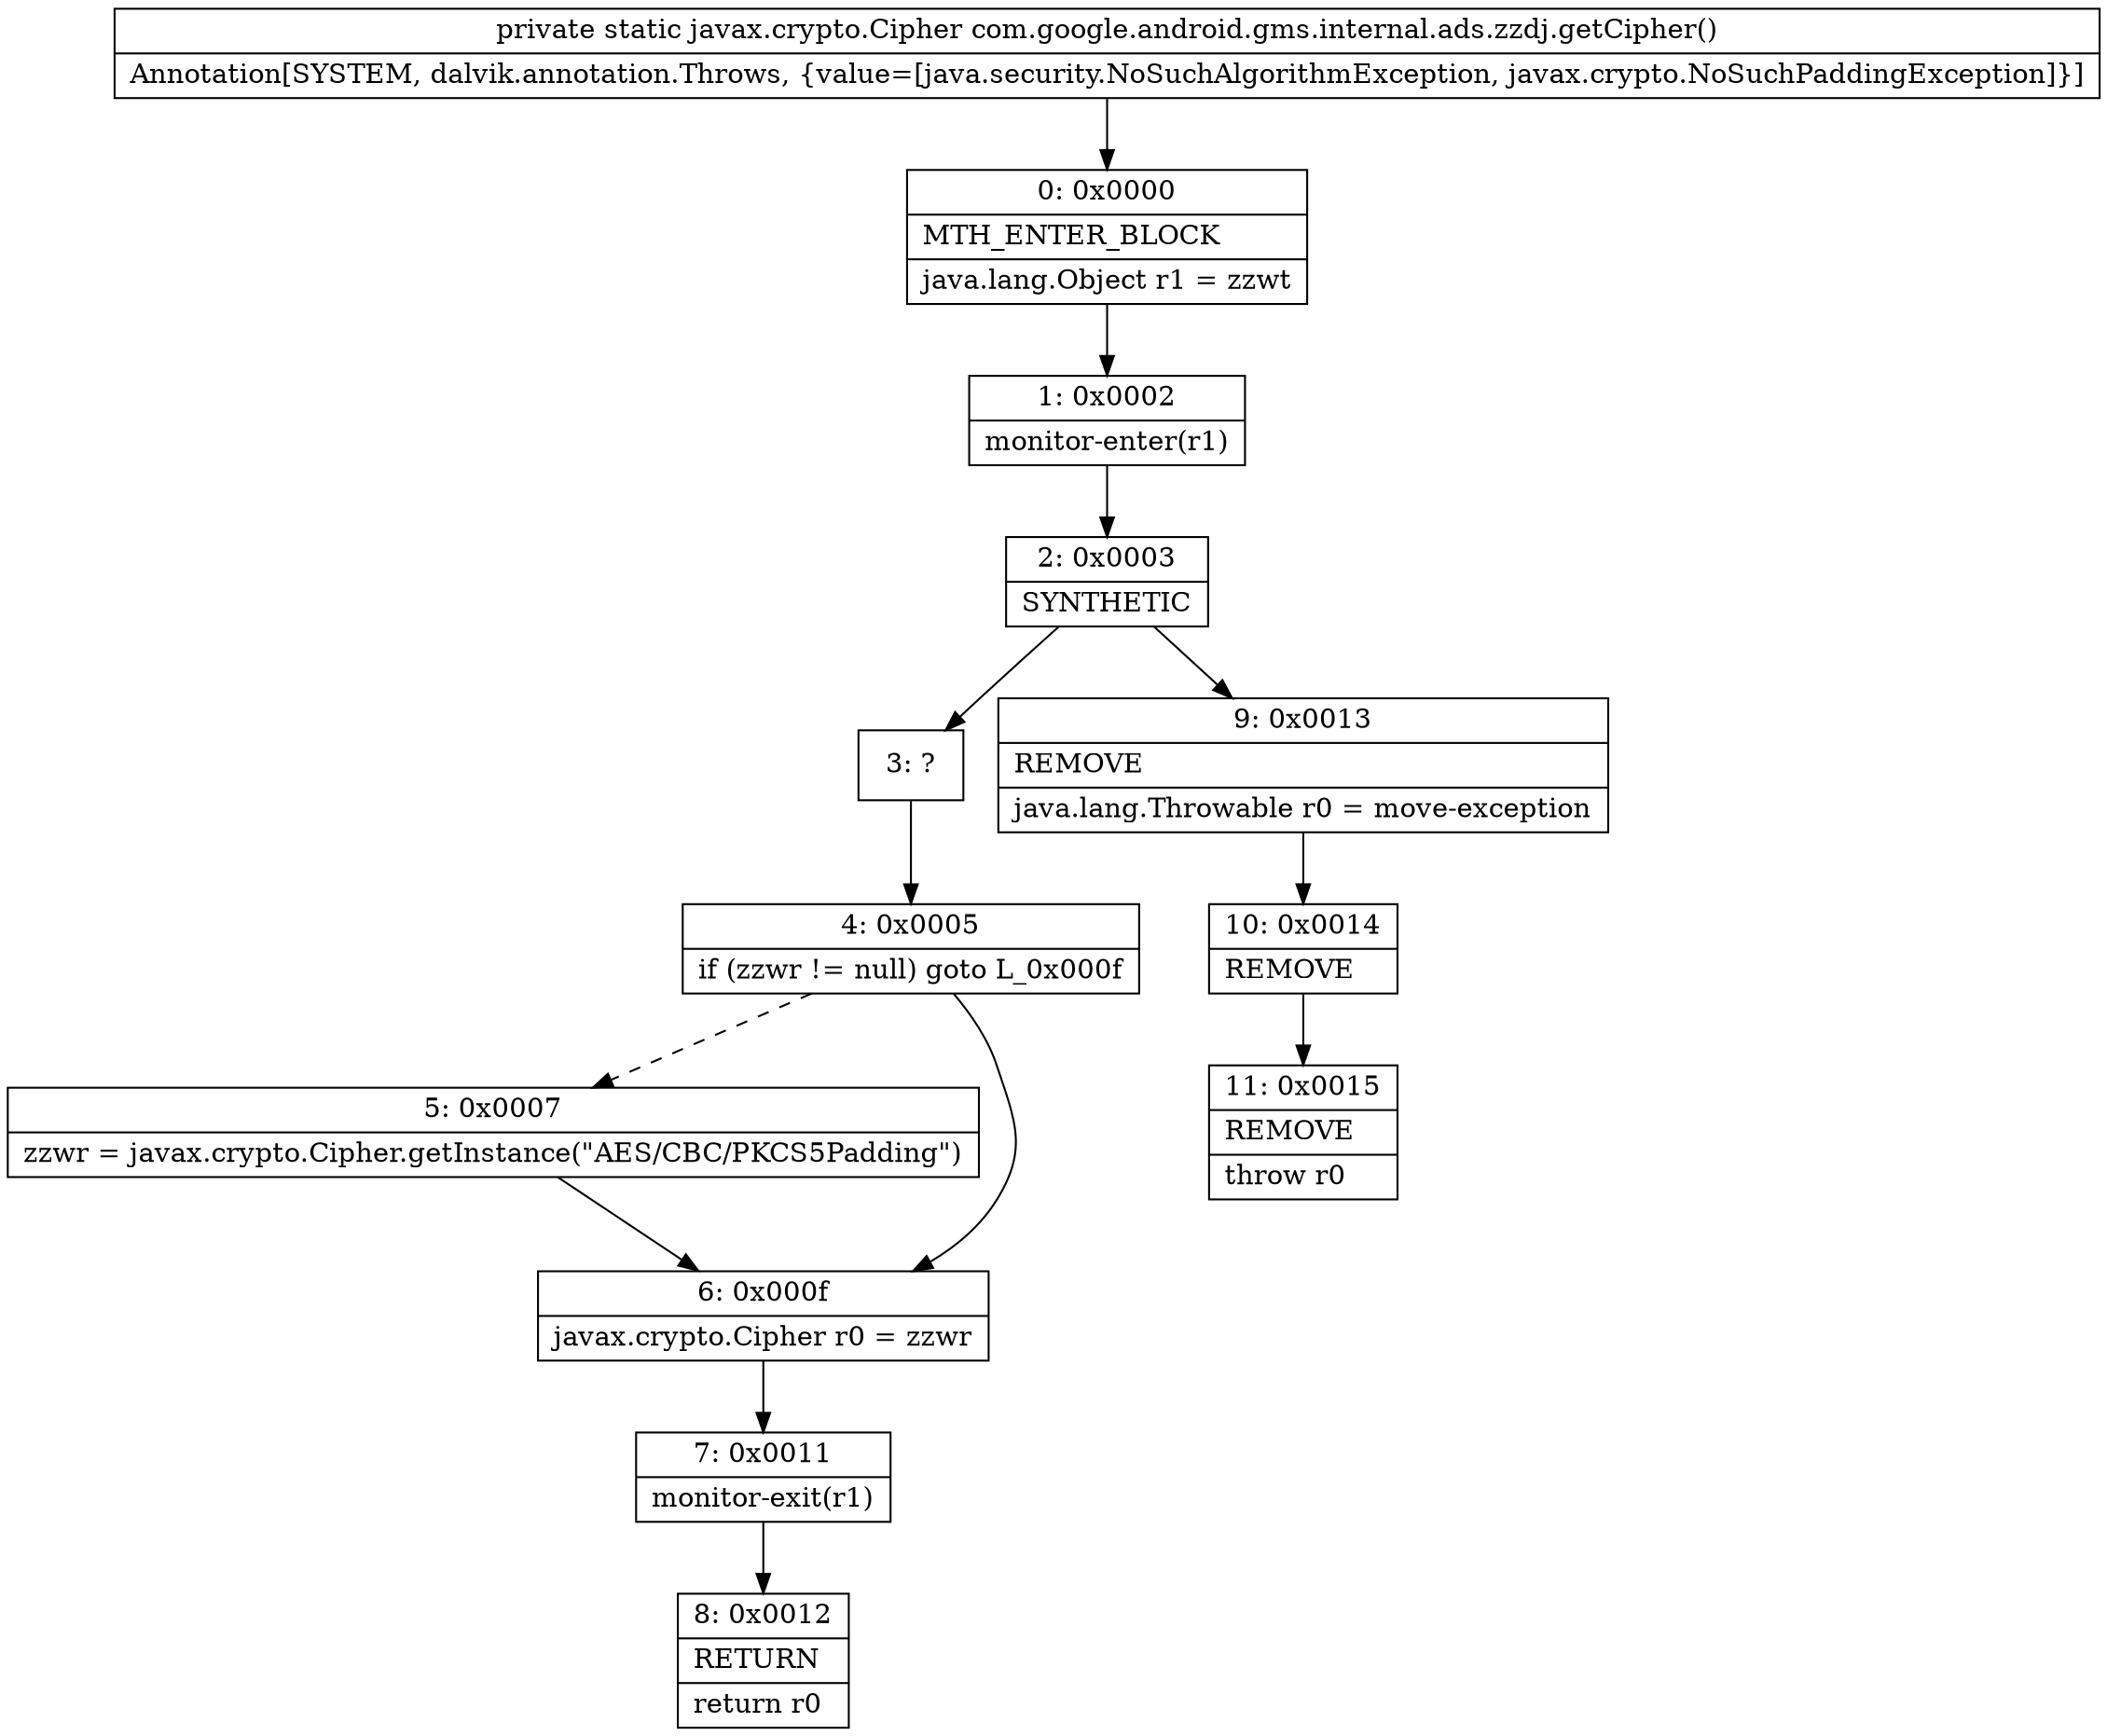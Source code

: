 digraph "CFG forcom.google.android.gms.internal.ads.zzdj.getCipher()Ljavax\/crypto\/Cipher;" {
Node_0 [shape=record,label="{0\:\ 0x0000|MTH_ENTER_BLOCK\l|java.lang.Object r1 = zzwt\l}"];
Node_1 [shape=record,label="{1\:\ 0x0002|monitor\-enter(r1)\l}"];
Node_2 [shape=record,label="{2\:\ 0x0003|SYNTHETIC\l}"];
Node_3 [shape=record,label="{3\:\ ?}"];
Node_4 [shape=record,label="{4\:\ 0x0005|if (zzwr != null) goto L_0x000f\l}"];
Node_5 [shape=record,label="{5\:\ 0x0007|zzwr = javax.crypto.Cipher.getInstance(\"AES\/CBC\/PKCS5Padding\")\l}"];
Node_6 [shape=record,label="{6\:\ 0x000f|javax.crypto.Cipher r0 = zzwr\l}"];
Node_7 [shape=record,label="{7\:\ 0x0011|monitor\-exit(r1)\l}"];
Node_8 [shape=record,label="{8\:\ 0x0012|RETURN\l|return r0\l}"];
Node_9 [shape=record,label="{9\:\ 0x0013|REMOVE\l|java.lang.Throwable r0 = move\-exception\l}"];
Node_10 [shape=record,label="{10\:\ 0x0014|REMOVE\l}"];
Node_11 [shape=record,label="{11\:\ 0x0015|REMOVE\l|throw r0\l}"];
MethodNode[shape=record,label="{private static javax.crypto.Cipher com.google.android.gms.internal.ads.zzdj.getCipher()  | Annotation[SYSTEM, dalvik.annotation.Throws, \{value=[java.security.NoSuchAlgorithmException, javax.crypto.NoSuchPaddingException]\}]\l}"];
MethodNode -> Node_0;
Node_0 -> Node_1;
Node_1 -> Node_2;
Node_2 -> Node_3;
Node_2 -> Node_9;
Node_3 -> Node_4;
Node_4 -> Node_5[style=dashed];
Node_4 -> Node_6;
Node_5 -> Node_6;
Node_6 -> Node_7;
Node_7 -> Node_8;
Node_9 -> Node_10;
Node_10 -> Node_11;
}

